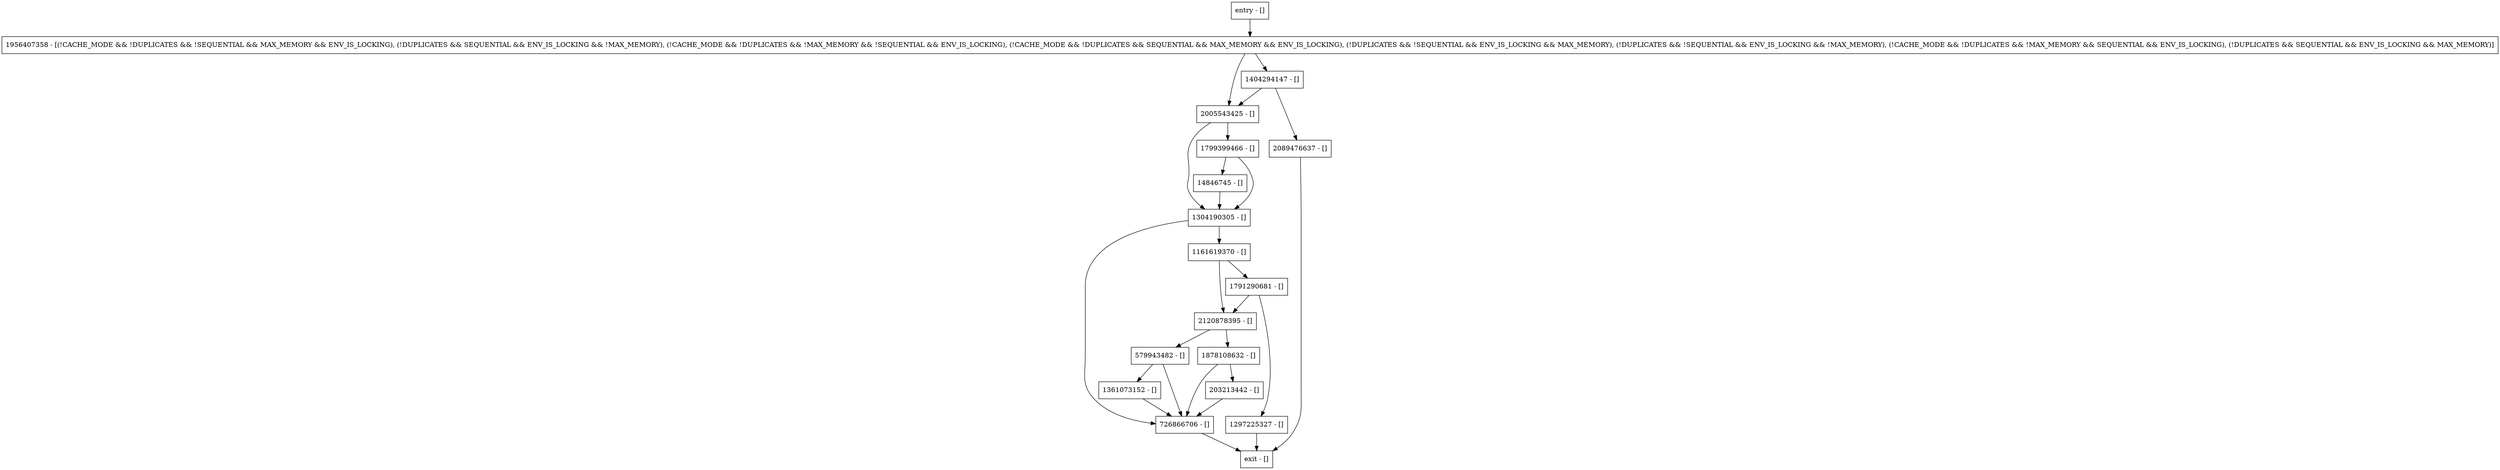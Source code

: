 digraph countNew {
node [shape=record];
726866706 [label="726866706 - []"];
14846745 [label="14846745 - []"];
1161619370 [label="1161619370 - []"];
203213442 [label="203213442 - []"];
1878108632 [label="1878108632 - []"];
1791290681 [label="1791290681 - []"];
2089476637 [label="2089476637 - []"];
1799399466 [label="1799399466 - []"];
579943482 [label="579943482 - []"];
1956407358 [label="1956407358 - [(!CACHE_MODE && !DUPLICATES && !SEQUENTIAL && MAX_MEMORY && ENV_IS_LOCKING), (!DUPLICATES && SEQUENTIAL && ENV_IS_LOCKING && !MAX_MEMORY), (!CACHE_MODE && !DUPLICATES && !MAX_MEMORY && !SEQUENTIAL && ENV_IS_LOCKING), (!CACHE_MODE && !DUPLICATES && SEQUENTIAL && MAX_MEMORY && ENV_IS_LOCKING), (!DUPLICATES && !SEQUENTIAL && ENV_IS_LOCKING && MAX_MEMORY), (!DUPLICATES && !SEQUENTIAL && ENV_IS_LOCKING && !MAX_MEMORY), (!CACHE_MODE && !DUPLICATES && !MAX_MEMORY && SEQUENTIAL && ENV_IS_LOCKING), (!DUPLICATES && SEQUENTIAL && ENV_IS_LOCKING && MAX_MEMORY)]"];
entry [label="entry - []"];
exit [label="exit - []"];
1404294147 [label="1404294147 - []"];
1304190305 [label="1304190305 - []"];
2005543425 [label="2005543425 - []"];
1297225327 [label="1297225327 - []"];
2120878395 [label="2120878395 - []"];
1361073152 [label="1361073152 - []"];
entry;
exit;
726866706 -> exit;
14846745 -> 1304190305;
1161619370 -> 2120878395;
1161619370 -> 1791290681;
203213442 -> 726866706;
1878108632 -> 726866706;
1878108632 -> 203213442;
1791290681 -> 1297225327;
1791290681 -> 2120878395;
2089476637 -> exit;
1799399466 -> 1304190305;
1799399466 -> 14846745;
579943482 -> 726866706;
579943482 -> 1361073152;
1956407358 -> 1404294147;
1956407358 -> 2005543425;
entry -> 1956407358;
1404294147 -> 2005543425;
1404294147 -> 2089476637;
1304190305 -> 726866706;
1304190305 -> 1161619370;
2005543425 -> 1304190305;
2005543425 -> 1799399466;
1297225327 -> exit;
2120878395 -> 1878108632;
2120878395 -> 579943482;
1361073152 -> 726866706;
}
